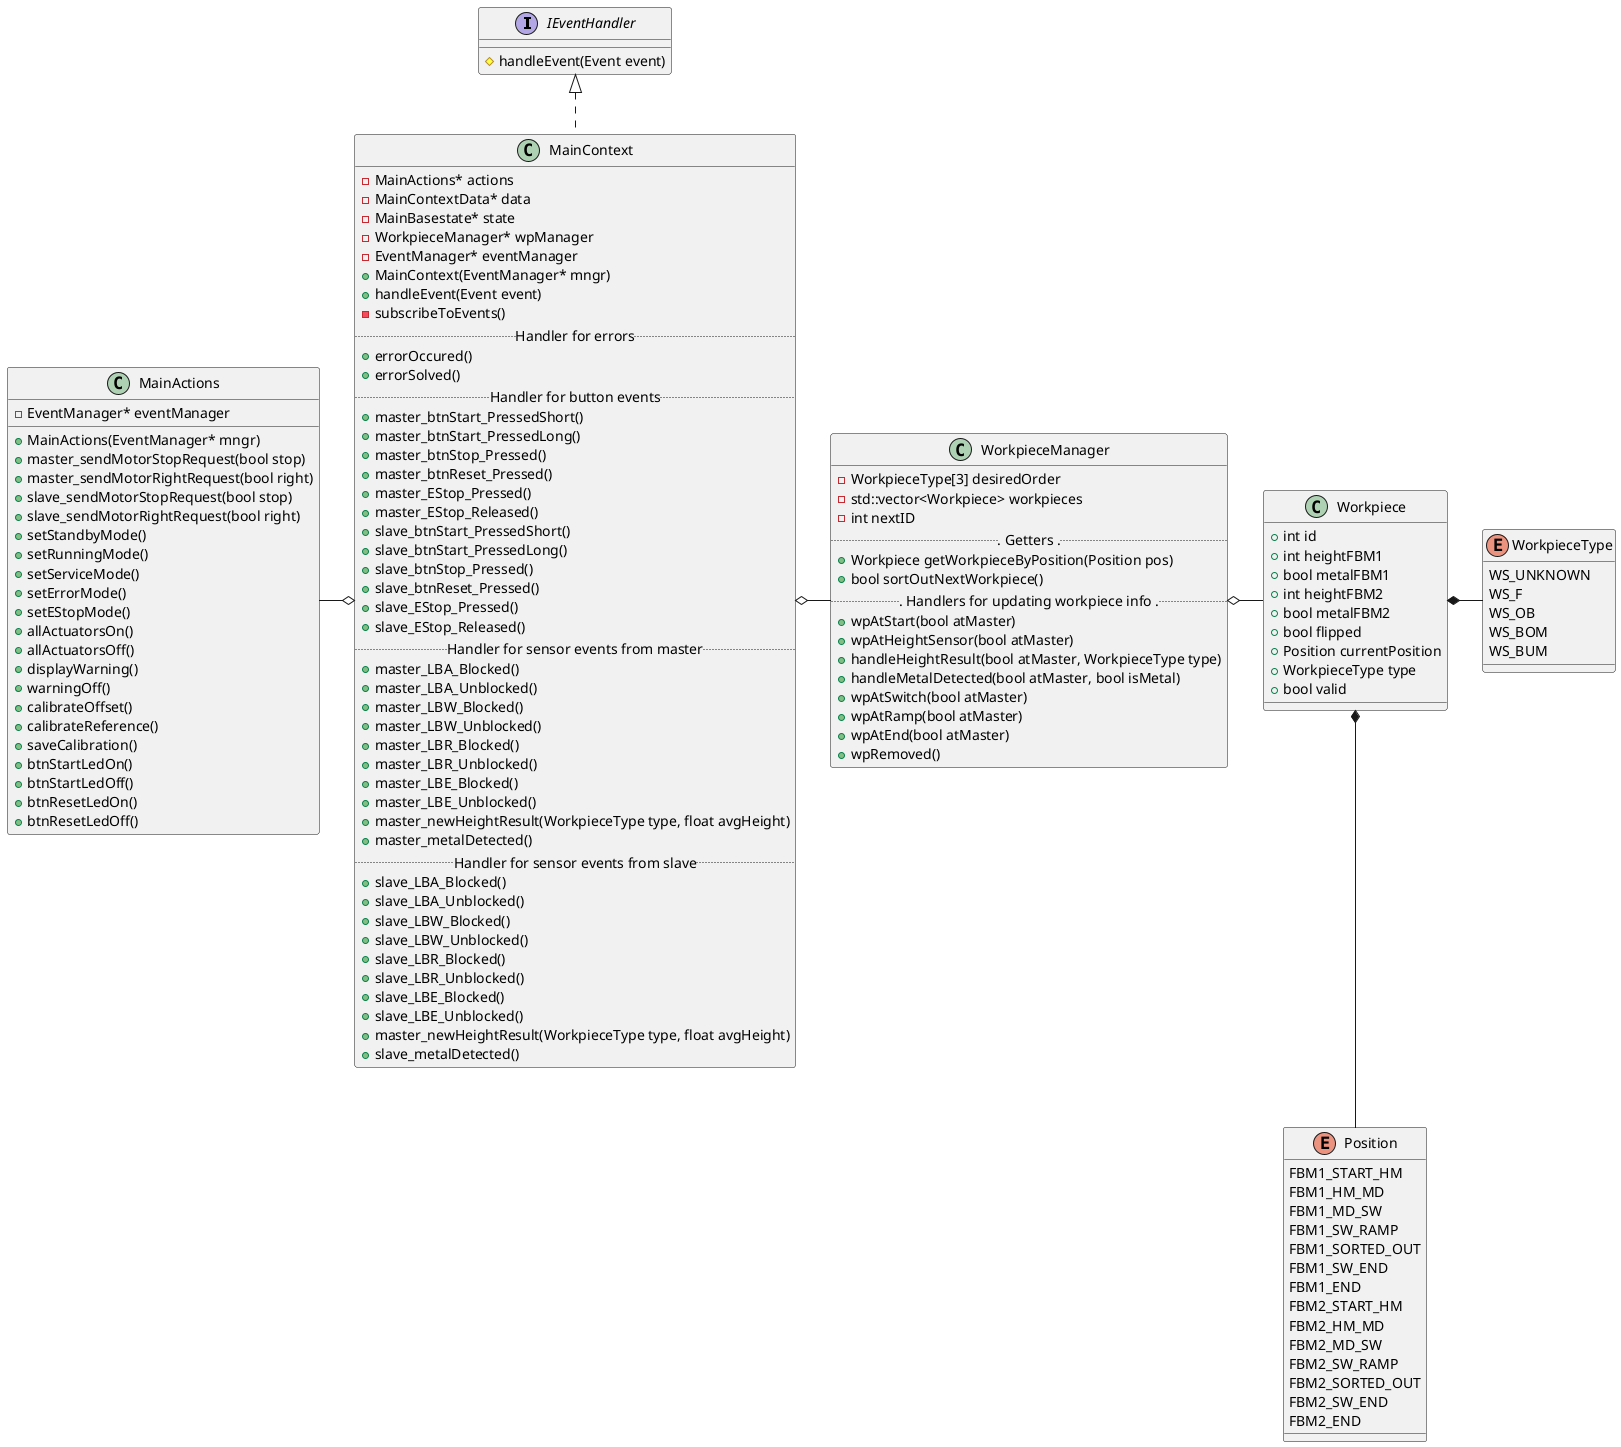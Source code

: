 @startuml
interface IEventHandler {
  #handleEvent(Event event)
}

enum WorkpieceType {
  WS_UNKNOWN
  WS_F
  WS_OB
  WS_BOM
  WS_BUM
}

enum Position {
  FBM1_START_HM
  FBM1_HM_MD
  FBM1_MD_SW
  FBM1_SW_RAMP
  FBM1_SORTED_OUT
  FBM1_SW_END
  FBM1_END
  FBM2_START_HM
  FBM2_HM_MD
  FBM2_MD_SW
  FBM2_SW_RAMP
  FBM2_SORTED_OUT
  FBM2_SW_END
  FBM2_END
}

class Workpiece {
  +int id
  +int heightFBM1
  +bool metalFBM1
  +int heightFBM2
  +bool metalFBM2
  +bool flipped
  +Position currentPosition
  +WorkpieceType type
  +bool valid
}

Workpiece *-- Position
Workpiece *- WorkpieceType

class WorkpieceManager {
  -WorkpieceType[3] desiredOrder
  -std::vector<Workpiece> workpieces
  -int nextID
  ... Getters ...
  +Workpiece getWorkpieceByPosition(Position pos)
  +bool sortOutNextWorkpiece()
  ... Handlers for updating workpiece info ...
  +wpAtStart(bool atMaster)
  +wpAtHeightSensor(bool atMaster)
  +handleHeightResult(bool atMaster, WorkpieceType type)
  +handleMetalDetected(bool atMaster, bool isMetal)
  +wpAtSwitch(bool atMaster)
  +wpAtRamp(bool atMaster)
  +wpAtEnd(bool atMaster)
  +wpRemoved()
}

WorkpieceManager o- Workpiece

class MainContext {
  -MainActions* actions
	-MainContextData* data
	-MainBasestate* state
  -WorkpieceManager* wpManager
  -EventManager* eventManager
  +MainContext(EventManager* mngr)
  +handleEvent(Event event)
  -subscribeToEvents()
  .. Handler for errors ..
  +errorOccured()
  +errorSolved()
  .. Handler for button events ..
  +master_btnStart_PressedShort()
  +master_btnStart_PressedLong()
  +master_btnStop_Pressed()
  +master_btnReset_Pressed()
  +master_EStop_Pressed()
	+master_EStop_Released()
  +slave_btnStart_PressedShort()
  +slave_btnStart_PressedLong()
  +slave_btnStop_Pressed()
  +slave_btnReset_Pressed()
  +slave_EStop_Pressed()
	+slave_EStop_Released()
  .. Handler for sensor events from master ..
  +master_LBA_Blocked()
  +master_LBA_Unblocked()
  +master_LBW_Blocked()
  +master_LBW_Unblocked()
  +master_LBR_Blocked()
  +master_LBR_Unblocked()
  +master_LBE_Blocked()
  +master_LBE_Unblocked()
  +master_newHeightResult(WorkpieceType type, float avgHeight)
  +master_metalDetected()
  .. Handler for sensor events from slave ..
  +slave_LBA_Blocked()
  +slave_LBA_Unblocked()
  +slave_LBW_Blocked()
  +slave_LBW_Unblocked()
  +slave_LBR_Blocked()
  +slave_LBR_Unblocked()
  +slave_LBE_Blocked()
  +slave_LBE_Unblocked()
  +master_newHeightResult(WorkpieceType type, float avgHeight)
  +slave_metalDetected()
}

MainActions -o MainContext

class MainActions {
  -EventManager* eventManager
  +MainActions(EventManager* mngr)
	+master_sendMotorStopRequest(bool stop)
	+master_sendMotorRightRequest(bool right)
	+slave_sendMotorStopRequest(bool stop)
	+slave_sendMotorRightRequest(bool right)
	+setStandbyMode()
	+setRunningMode()
	+setServiceMode()
	+setErrorMode()
	+setEStopMode()
	+allActuatorsOn()
	+allActuatorsOff()
	+displayWarning()
	+warningOff()
	+calibrateOffset()
	+calibrateReference()
	+saveCalibration()
	+btnStartLedOn()
	+btnStartLedOff()
	+btnResetLedOn()
	+btnResetLedOff()
}

IEventHandler <|.. MainContext
MainContext o- WorkpieceManager


@enduml